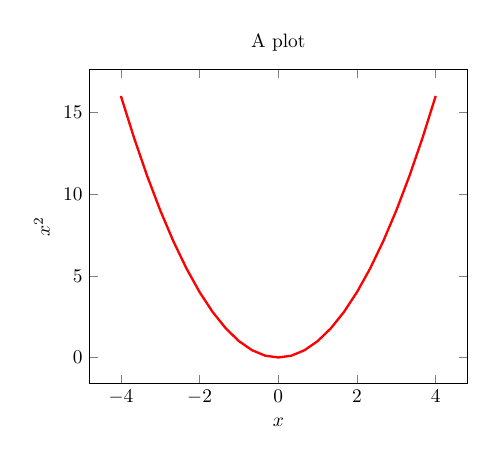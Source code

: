 \begin{tikzpicture}[scale=0.7]
  \begin{axis}[title=A plot,xlabel={\(x\)},ylabel={\(x^{2}\)}]
    \addplot[domain=-4:4,red,very thick] {x^2}; 
  \end{axis}
\end{tikzpicture}